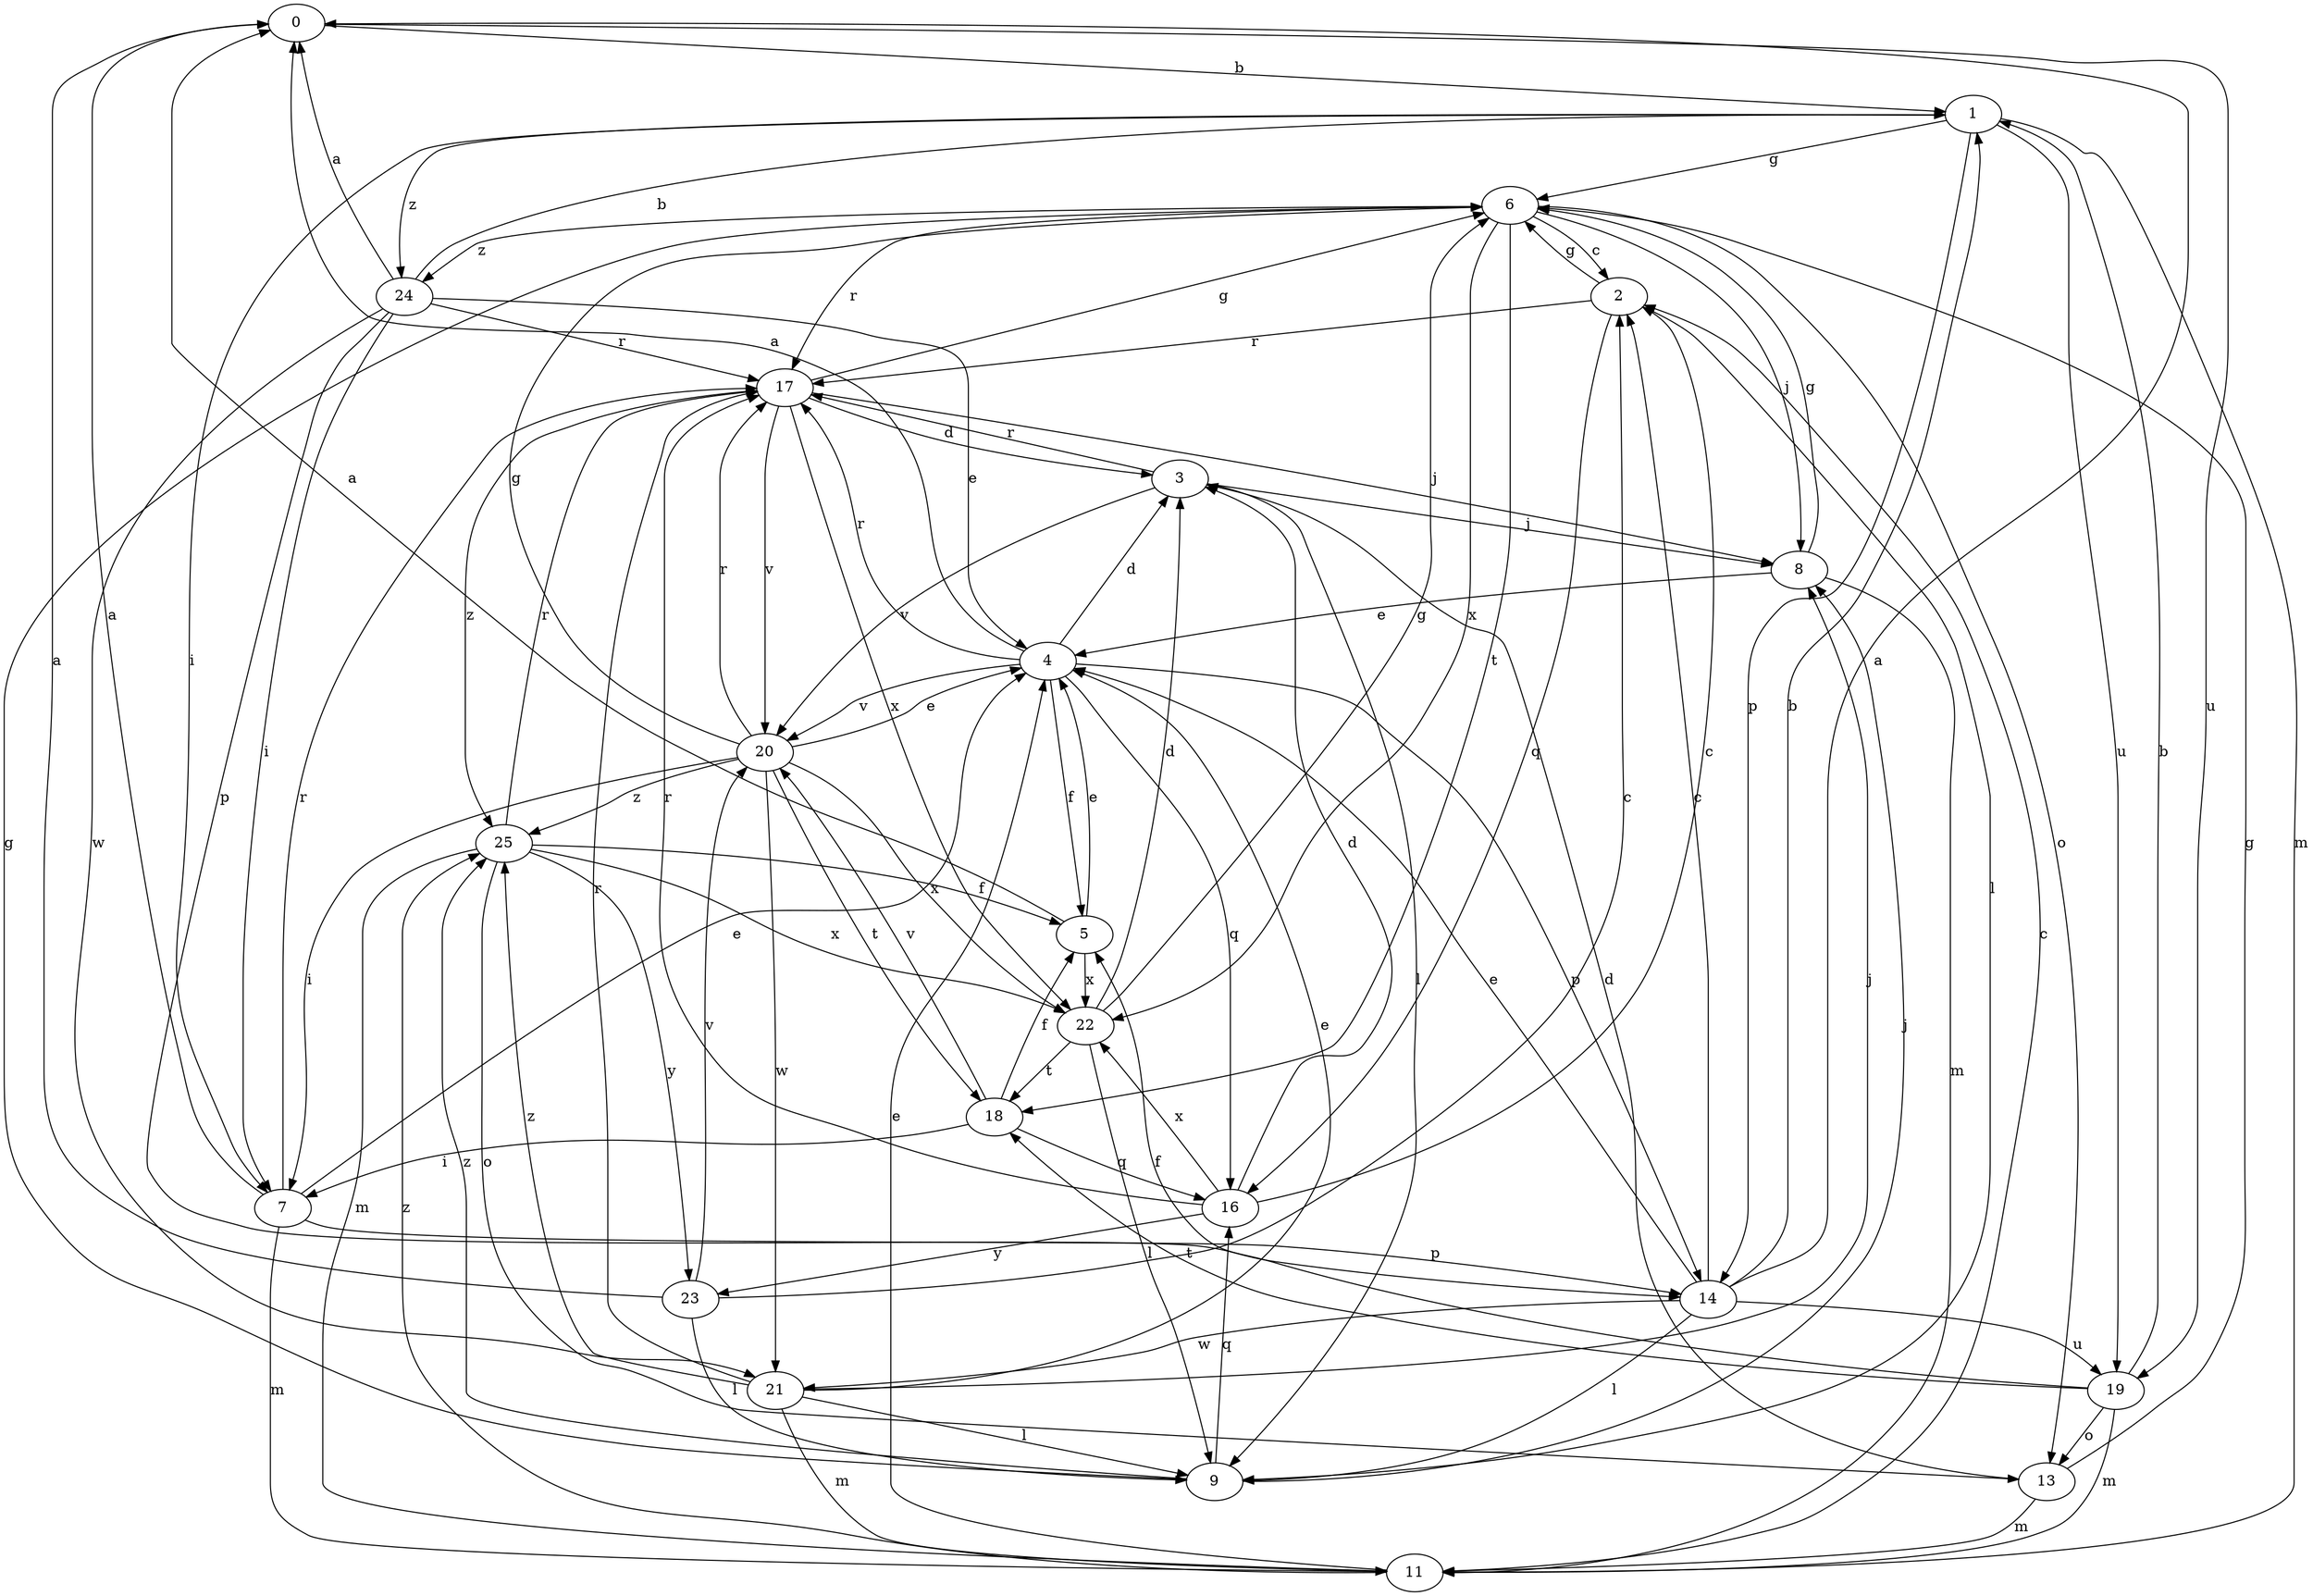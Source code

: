 strict digraph  {
0;
1;
2;
3;
4;
5;
6;
7;
8;
9;
11;
13;
14;
16;
17;
18;
19;
20;
21;
22;
23;
24;
25;
0 -> 1  [label=b];
0 -> 19  [label=u];
1 -> 6  [label=g];
1 -> 7  [label=i];
1 -> 11  [label=m];
1 -> 14  [label=p];
1 -> 19  [label=u];
1 -> 24  [label=z];
2 -> 6  [label=g];
2 -> 9  [label=l];
2 -> 16  [label=q];
2 -> 17  [label=r];
3 -> 8  [label=j];
3 -> 9  [label=l];
3 -> 17  [label=r];
3 -> 20  [label=v];
4 -> 0  [label=a];
4 -> 3  [label=d];
4 -> 5  [label=f];
4 -> 14  [label=p];
4 -> 16  [label=q];
4 -> 17  [label=r];
4 -> 20  [label=v];
5 -> 0  [label=a];
5 -> 4  [label=e];
5 -> 22  [label=x];
6 -> 2  [label=c];
6 -> 8  [label=j];
6 -> 13  [label=o];
6 -> 17  [label=r];
6 -> 18  [label=t];
6 -> 22  [label=x];
6 -> 24  [label=z];
7 -> 0  [label=a];
7 -> 4  [label=e];
7 -> 11  [label=m];
7 -> 14  [label=p];
7 -> 17  [label=r];
8 -> 4  [label=e];
8 -> 6  [label=g];
8 -> 11  [label=m];
9 -> 6  [label=g];
9 -> 8  [label=j];
9 -> 16  [label=q];
9 -> 25  [label=z];
11 -> 2  [label=c];
11 -> 4  [label=e];
11 -> 25  [label=z];
13 -> 3  [label=d];
13 -> 6  [label=g];
13 -> 11  [label=m];
14 -> 0  [label=a];
14 -> 1  [label=b];
14 -> 2  [label=c];
14 -> 4  [label=e];
14 -> 9  [label=l];
14 -> 19  [label=u];
14 -> 21  [label=w];
16 -> 2  [label=c];
16 -> 3  [label=d];
16 -> 17  [label=r];
16 -> 22  [label=x];
16 -> 23  [label=y];
17 -> 3  [label=d];
17 -> 6  [label=g];
17 -> 8  [label=j];
17 -> 20  [label=v];
17 -> 22  [label=x];
17 -> 25  [label=z];
18 -> 5  [label=f];
18 -> 7  [label=i];
18 -> 16  [label=q];
18 -> 20  [label=v];
19 -> 1  [label=b];
19 -> 5  [label=f];
19 -> 11  [label=m];
19 -> 13  [label=o];
19 -> 18  [label=t];
20 -> 4  [label=e];
20 -> 6  [label=g];
20 -> 7  [label=i];
20 -> 17  [label=r];
20 -> 18  [label=t];
20 -> 21  [label=w];
20 -> 22  [label=x];
20 -> 25  [label=z];
21 -> 4  [label=e];
21 -> 8  [label=j];
21 -> 9  [label=l];
21 -> 11  [label=m];
21 -> 17  [label=r];
21 -> 25  [label=z];
22 -> 3  [label=d];
22 -> 6  [label=g];
22 -> 9  [label=l];
22 -> 18  [label=t];
23 -> 0  [label=a];
23 -> 2  [label=c];
23 -> 9  [label=l];
23 -> 20  [label=v];
24 -> 0  [label=a];
24 -> 1  [label=b];
24 -> 4  [label=e];
24 -> 7  [label=i];
24 -> 14  [label=p];
24 -> 17  [label=r];
24 -> 21  [label=w];
25 -> 5  [label=f];
25 -> 11  [label=m];
25 -> 13  [label=o];
25 -> 17  [label=r];
25 -> 22  [label=x];
25 -> 23  [label=y];
}
